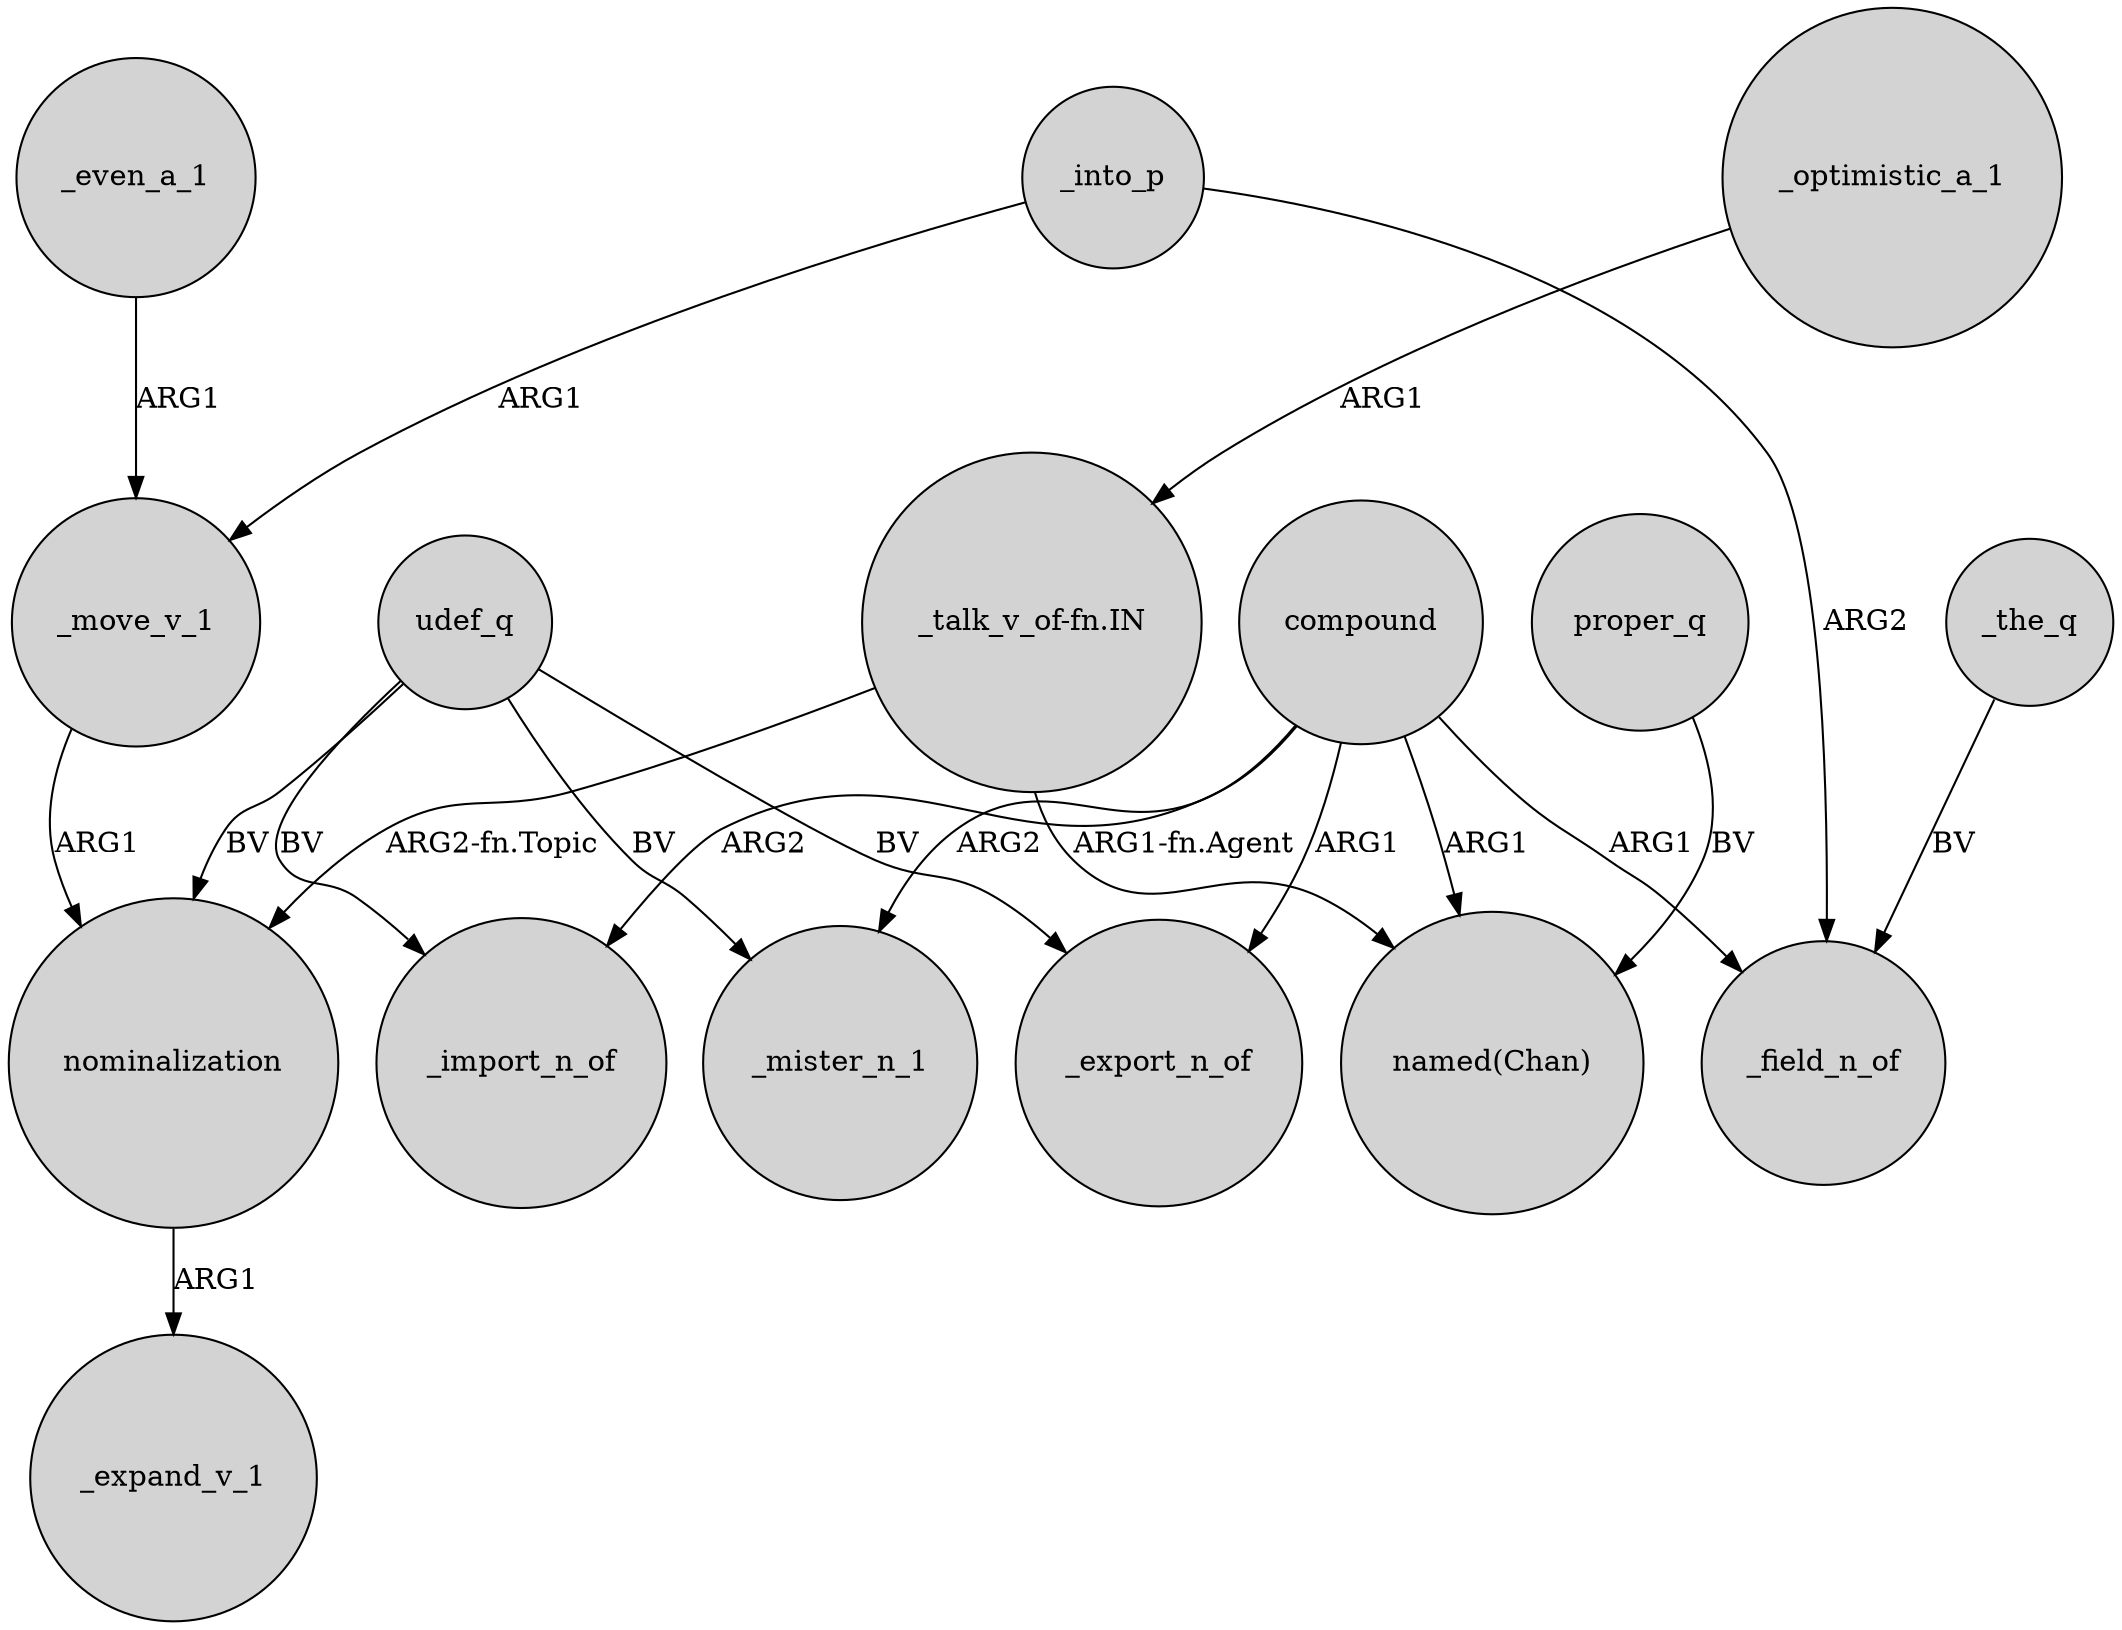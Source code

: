 digraph {
	node [shape=circle style=filled]
	_even_a_1 -> _move_v_1 [label=ARG1]
	proper_q -> "named(Chan)" [label=BV]
	_move_v_1 -> nominalization [label=ARG1]
	compound -> _mister_n_1 [label=ARG2]
	compound -> _import_n_of [label=ARG2]
	udef_q -> _mister_n_1 [label=BV]
	compound -> "named(Chan)" [label=ARG1]
	_into_p -> _field_n_of [label=ARG2]
	compound -> _export_n_of [label=ARG1]
	compound -> _field_n_of [label=ARG1]
	_the_q -> _field_n_of [label=BV]
	nominalization -> _expand_v_1 [label=ARG1]
	"_talk_v_of-fn.IN" -> "named(Chan)" [label="ARG1-fn.Agent"]
	udef_q -> nominalization [label=BV]
	udef_q -> _export_n_of [label=BV]
	udef_q -> _import_n_of [label=BV]
	_optimistic_a_1 -> "_talk_v_of-fn.IN" [label=ARG1]
	_into_p -> _move_v_1 [label=ARG1]
	"_talk_v_of-fn.IN" -> nominalization [label="ARG2-fn.Topic"]
}

